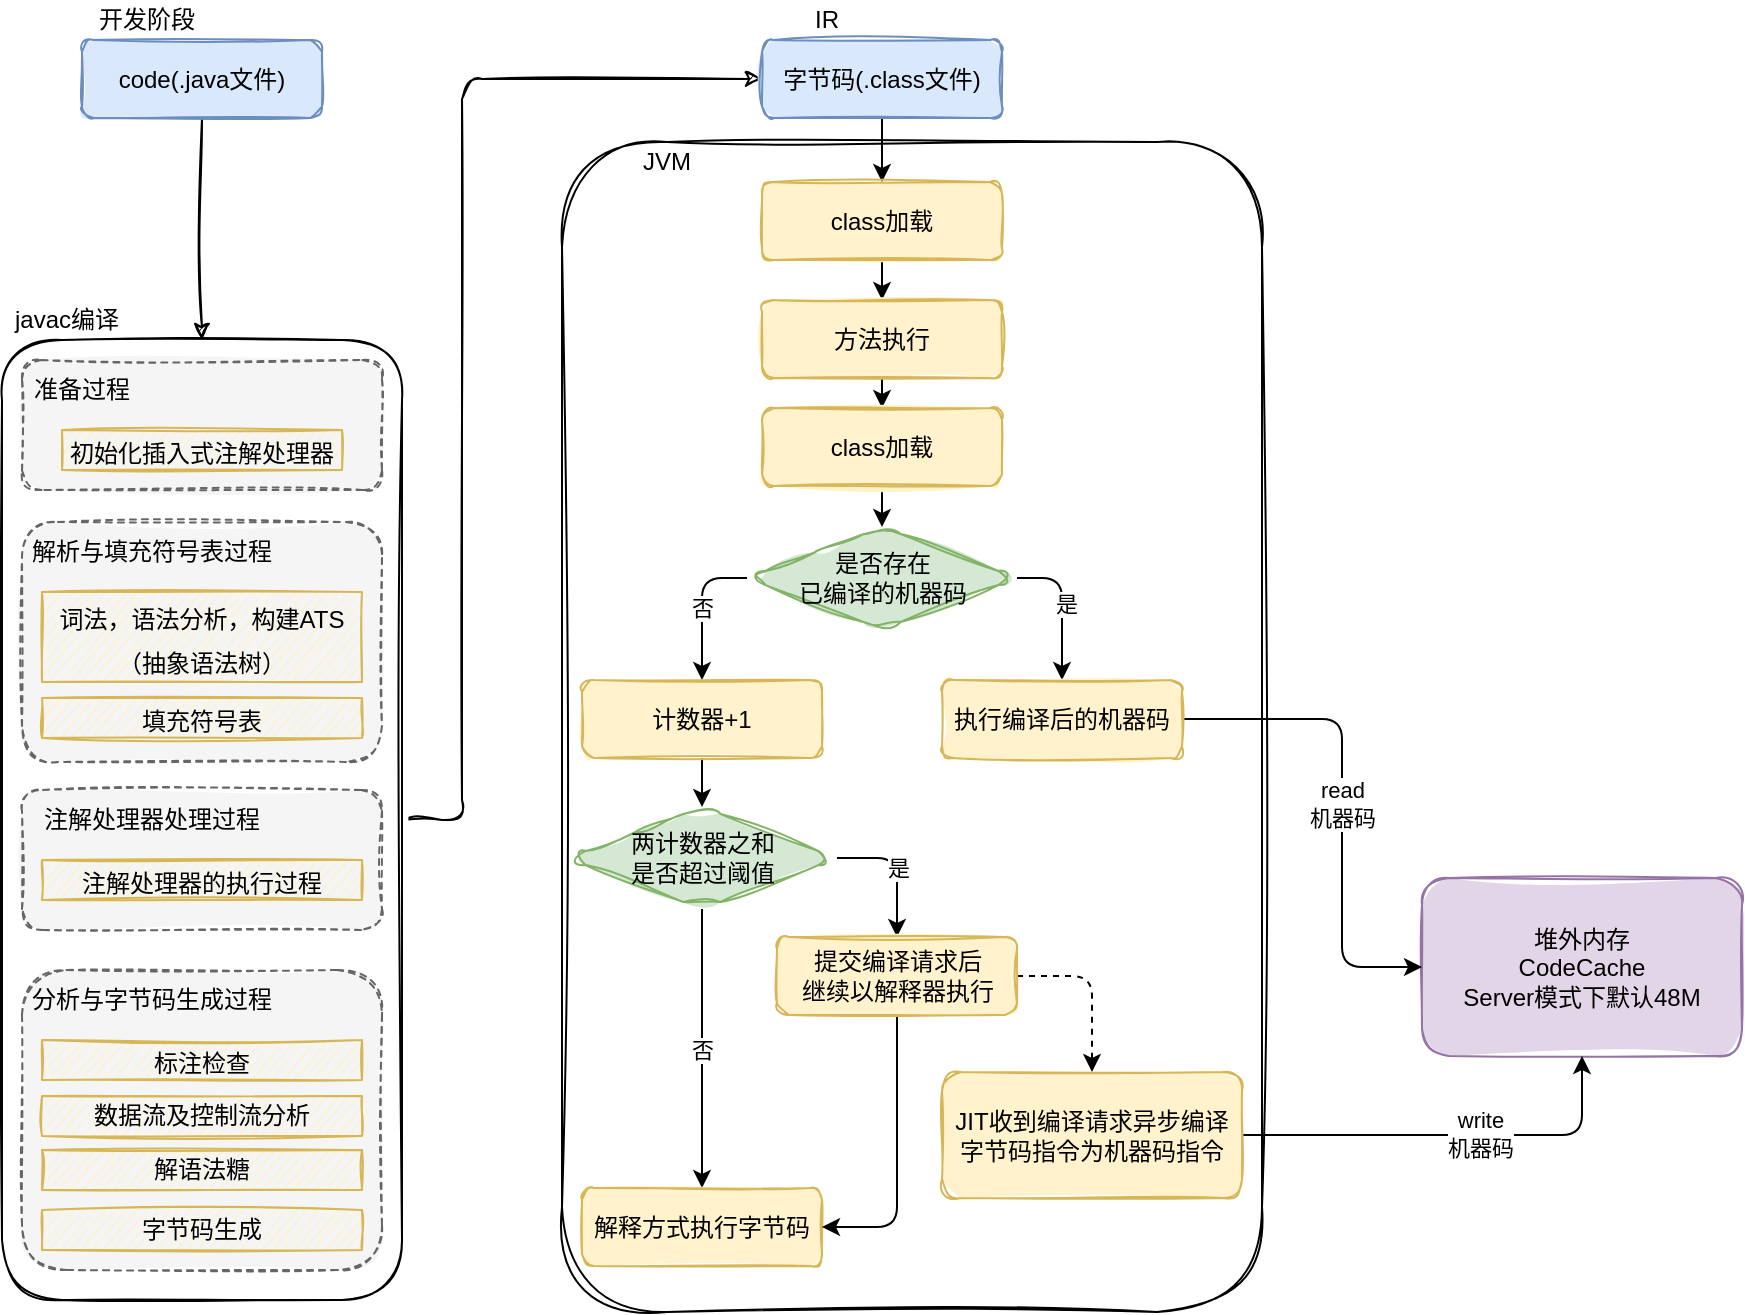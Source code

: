 <mxfile version="21.0.2" type="github">
  <diagram id="Yuw8eQQD934mDUAI04a5" name="第 1 页">
    <mxGraphModel dx="2049" dy="1077" grid="1" gridSize="10" guides="1" tooltips="1" connect="1" arrows="1" fold="1" page="1" pageScale="1" pageWidth="827" pageHeight="1169" math="0" shadow="0">
      <root>
        <mxCell id="0" />
        <mxCell id="1" parent="0" />
        <mxCell id="RqRscrc4wxtINAn6Nrad-32" value="" style="rounded=1;whiteSpace=wrap;html=1;fontSize=12;sketch=1;curveFitting=1;jiggle=2;" parent="1" vertex="1">
          <mxGeometry x="340" y="141" width="350" height="585" as="geometry" />
        </mxCell>
        <mxCell id="CGiCxy0xYhD0SzYtbKFs-1" style="edgeStyle=orthogonalEdgeStyle;rounded=1;orthogonalLoop=1;jettySize=auto;html=1;exitX=0.5;exitY=1;exitDx=0;exitDy=0;entryX=0.5;entryY=0;entryDx=0;entryDy=0;sketch=1;curveFitting=1;jiggle=2;" edge="1" parent="1" source="RqRscrc4wxtINAn6Nrad-1" target="RqRscrc4wxtINAn6Nrad-4">
          <mxGeometry relative="1" as="geometry" />
        </mxCell>
        <mxCell id="RqRscrc4wxtINAn6Nrad-1" value="&lt;div&gt;code(.java文件)&lt;br&gt;&lt;/div&gt;" style="rounded=1;whiteSpace=wrap;html=1;sketch=1;fillColor=#dae8fc;strokeColor=#6c8ebf;fillStyle=solid;" parent="1" vertex="1">
          <mxGeometry x="100" y="90" width="120" height="39" as="geometry" />
        </mxCell>
        <mxCell id="RqRscrc4wxtINAn6Nrad-2" value="开发阶段" style="text;html=1;strokeColor=none;fillColor=none;align=center;verticalAlign=middle;whiteSpace=wrap;rounded=0;sketch=1;" parent="1" vertex="1">
          <mxGeometry x="100" y="70" width="65" height="20" as="geometry" />
        </mxCell>
        <mxCell id="RqRscrc4wxtINAn6Nrad-31" style="edgeStyle=orthogonalEdgeStyle;rounded=1;orthogonalLoop=1;jettySize=auto;html=1;exitX=1;exitY=0.5;exitDx=0;exitDy=0;entryX=0;entryY=0.5;entryDx=0;entryDy=0;fontSize=12;sketch=1;curveFitting=1;jiggle=2;" parent="1" source="RqRscrc4wxtINAn6Nrad-4" target="RqRscrc4wxtINAn6Nrad-29" edge="1">
          <mxGeometry relative="1" as="geometry">
            <Array as="points">
              <mxPoint x="290" y="480" />
              <mxPoint x="290" y="110" />
            </Array>
          </mxGeometry>
        </mxCell>
        <mxCell id="RqRscrc4wxtINAn6Nrad-4" value="" style="rounded=1;whiteSpace=wrap;html=1;fontSize=18;sketch=1;shadow=0;glass=0;" parent="1" vertex="1">
          <mxGeometry x="60" y="240" width="200" height="480" as="geometry" />
        </mxCell>
        <mxCell id="RqRscrc4wxtINAn6Nrad-5" value="" style="rounded=1;whiteSpace=wrap;html=1;sketch=1;fillColor=#f5f5f5;strokeColor=#666666;fillStyle=solid;fontColor=#333333;dashed=1;" parent="1" vertex="1">
          <mxGeometry x="70" y="250" width="180" height="65" as="geometry" />
        </mxCell>
        <mxCell id="RqRscrc4wxtINAn6Nrad-6" value="准备过程" style="text;html=1;strokeColor=none;fillColor=none;align=center;verticalAlign=middle;whiteSpace=wrap;rounded=0;sketch=1;" parent="1" vertex="1">
          <mxGeometry x="70" y="255" width="60" height="20" as="geometry" />
        </mxCell>
        <mxCell id="RqRscrc4wxtINAn6Nrad-7" value="&lt;font style=&quot;font-size: 17px;&quot;&gt;&lt;font style=&quot;font-size: 16px;&quot;&gt;&lt;font style=&quot;font-size: 15px;&quot;&gt;&lt;font style=&quot;font-size: 14px;&quot;&gt;&lt;font style=&quot;font-size: 13px;&quot;&gt;&lt;font style=&quot;font-size: 12px;&quot;&gt;初始化插入式注解处理器&lt;/font&gt;&lt;/font&gt;&lt;/font&gt;&lt;/font&gt;&lt;/font&gt;&lt;/font&gt;" style="rounded=0;whiteSpace=wrap;html=1;fontSize=18;sketch=1;fillColor=#fff2cc;strokeColor=#d6b656;shadow=0;glass=0;" parent="1" vertex="1">
          <mxGeometry x="90" y="285" width="140" height="20" as="geometry" />
        </mxCell>
        <mxCell id="RqRscrc4wxtINAn6Nrad-8" value="" style="rounded=1;whiteSpace=wrap;html=1;sketch=1;fillColor=#f5f5f5;strokeColor=#666666;fillStyle=solid;fontColor=#333333;dashed=1;" parent="1" vertex="1">
          <mxGeometry x="70" y="331" width="180" height="120" as="geometry" />
        </mxCell>
        <mxCell id="RqRscrc4wxtINAn6Nrad-9" value="解析与填充符号表过程" style="text;html=1;strokeColor=none;fillColor=none;align=center;verticalAlign=middle;whiteSpace=wrap;rounded=0;sketch=1;" parent="1" vertex="1">
          <mxGeometry x="70" y="336" width="130" height="20" as="geometry" />
        </mxCell>
        <mxCell id="RqRscrc4wxtINAn6Nrad-10" value="&lt;font style=&quot;font-size: 17px;&quot;&gt;&lt;font style=&quot;font-size: 16px;&quot;&gt;&lt;font style=&quot;font-size: 15px;&quot;&gt;&lt;font style=&quot;font-size: 14px;&quot;&gt;&lt;font style=&quot;font-size: 13px;&quot;&gt;&lt;font style=&quot;font-size: 12px;&quot;&gt;词法，语法分析，构建ATS（抽象语法树）&lt;/font&gt;&lt;/font&gt;&lt;/font&gt;&lt;/font&gt;&lt;/font&gt;&lt;/font&gt;" style="rounded=0;whiteSpace=wrap;html=1;fontSize=18;sketch=1;fillColor=#fff2cc;strokeColor=#d6b656;shadow=0;glass=0;" parent="1" vertex="1">
          <mxGeometry x="80" y="366" width="160" height="45" as="geometry" />
        </mxCell>
        <mxCell id="RqRscrc4wxtINAn6Nrad-11" value="&lt;font style=&quot;font-size: 17px;&quot;&gt;&lt;font style=&quot;font-size: 16px;&quot;&gt;&lt;font style=&quot;font-size: 15px;&quot;&gt;&lt;font style=&quot;font-size: 14px;&quot;&gt;&lt;font style=&quot;font-size: 13px;&quot;&gt;&lt;font style=&quot;font-size: 12px;&quot;&gt;填充符号表&lt;/font&gt;&lt;/font&gt;&lt;/font&gt;&lt;/font&gt;&lt;/font&gt;&lt;/font&gt;" style="rounded=0;whiteSpace=wrap;html=1;fontSize=18;sketch=1;fillColor=#fff2cc;strokeColor=#d6b656;shadow=0;glass=0;" parent="1" vertex="1">
          <mxGeometry x="80" y="419" width="160" height="20" as="geometry" />
        </mxCell>
        <mxCell id="RqRscrc4wxtINAn6Nrad-15" value="" style="rounded=1;whiteSpace=wrap;html=1;sketch=1;fillColor=#f5f5f5;strokeColor=#666666;fillStyle=solid;fontColor=#333333;dashed=1;" parent="1" vertex="1">
          <mxGeometry x="70" y="465" width="180" height="70" as="geometry" />
        </mxCell>
        <mxCell id="RqRscrc4wxtINAn6Nrad-16" value="注解处理器处理过程" style="text;html=1;strokeColor=none;fillColor=none;align=center;verticalAlign=middle;whiteSpace=wrap;rounded=0;sketch=1;" parent="1" vertex="1">
          <mxGeometry x="70" y="470" width="130" height="20" as="geometry" />
        </mxCell>
        <mxCell id="RqRscrc4wxtINAn6Nrad-17" value="&lt;font style=&quot;font-size: 17px;&quot;&gt;&lt;font style=&quot;font-size: 16px;&quot;&gt;&lt;font style=&quot;font-size: 15px;&quot;&gt;&lt;font style=&quot;font-size: 14px;&quot;&gt;&lt;font style=&quot;font-size: 13px;&quot;&gt;&lt;font style=&quot;font-size: 12px;&quot;&gt;注解处理器的执行过程&lt;/font&gt;&lt;/font&gt;&lt;/font&gt;&lt;/font&gt;&lt;/font&gt;&lt;/font&gt;" style="rounded=0;whiteSpace=wrap;html=1;fontSize=18;sketch=1;fillColor=#fff2cc;strokeColor=#d6b656;shadow=0;glass=0;" parent="1" vertex="1">
          <mxGeometry x="80" y="500" width="160" height="20" as="geometry" />
        </mxCell>
        <mxCell id="RqRscrc4wxtINAn6Nrad-19" value="" style="rounded=1;whiteSpace=wrap;html=1;sketch=1;fillColor=#f5f5f5;strokeColor=#666666;fillStyle=solid;fontColor=#333333;dashed=1;" parent="1" vertex="1">
          <mxGeometry x="70" y="555" width="180" height="150" as="geometry" />
        </mxCell>
        <mxCell id="RqRscrc4wxtINAn6Nrad-20" value="分析与字节码生成过程" style="text;html=1;strokeColor=none;fillColor=none;align=center;verticalAlign=middle;whiteSpace=wrap;rounded=0;sketch=1;" parent="1" vertex="1">
          <mxGeometry x="70" y="560" width="130" height="20" as="geometry" />
        </mxCell>
        <mxCell id="RqRscrc4wxtINAn6Nrad-21" value="&lt;font style=&quot;font-size: 17px;&quot;&gt;&lt;font style=&quot;font-size: 16px;&quot;&gt;&lt;font style=&quot;font-size: 15px;&quot;&gt;&lt;font style=&quot;font-size: 14px;&quot;&gt;&lt;font style=&quot;font-size: 13px;&quot;&gt;&lt;font style=&quot;font-size: 12px;&quot;&gt;标注检查&lt;/font&gt;&lt;/font&gt;&lt;/font&gt;&lt;/font&gt;&lt;/font&gt;&lt;/font&gt;" style="rounded=0;whiteSpace=wrap;html=1;fontSize=18;sketch=1;fillColor=#fff2cc;strokeColor=#d6b656;shadow=0;glass=0;" parent="1" vertex="1">
          <mxGeometry x="80" y="590" width="160" height="20" as="geometry" />
        </mxCell>
        <mxCell id="RqRscrc4wxtINAn6Nrad-22" value="&lt;span style=&quot;font-size: 12px;&quot;&gt;数据流及控制流分析&lt;/span&gt;" style="rounded=0;whiteSpace=wrap;html=1;fontSize=12;sketch=1;fillColor=#fff2cc;strokeColor=#d6b656;shadow=0;glass=0;fontStyle=0;align=center;" parent="1" vertex="1">
          <mxGeometry x="80" y="618" width="160" height="20" as="geometry" />
        </mxCell>
        <mxCell id="RqRscrc4wxtINAn6Nrad-23" value="&lt;span style=&quot;font-size: 12px;&quot;&gt;解语法糖&lt;/span&gt;" style="rounded=0;whiteSpace=wrap;html=1;fontSize=12;sketch=1;fillColor=#fff2cc;strokeColor=#d6b656;shadow=0;glass=0;fontStyle=0;align=center;" parent="1" vertex="1">
          <mxGeometry x="80" y="645" width="160" height="20" as="geometry" />
        </mxCell>
        <mxCell id="RqRscrc4wxtINAn6Nrad-24" value="&lt;span style=&quot;font-size: 12px;&quot;&gt;字节码生成&lt;/span&gt;" style="rounded=0;whiteSpace=wrap;html=1;fontSize=12;sketch=1;fillColor=#fff2cc;strokeColor=#d6b656;shadow=0;glass=0;fontStyle=0;align=center;" parent="1" vertex="1">
          <mxGeometry x="80" y="675" width="160" height="20" as="geometry" />
        </mxCell>
        <mxCell id="RqRscrc4wxtINAn6Nrad-25" value="javac编译" style="text;html=1;strokeColor=none;fillColor=none;align=center;verticalAlign=middle;whiteSpace=wrap;rounded=0;sketch=1;" parent="1" vertex="1">
          <mxGeometry x="60" y="220" width="65" height="20" as="geometry" />
        </mxCell>
        <mxCell id="CGiCxy0xYhD0SzYtbKFs-39" style="edgeStyle=orthogonalEdgeStyle;rounded=1;orthogonalLoop=1;jettySize=auto;html=1;exitX=0.5;exitY=1;exitDx=0;exitDy=0;entryX=0.5;entryY=0;entryDx=0;entryDy=0;" edge="1" parent="1" source="RqRscrc4wxtINAn6Nrad-29" target="CGiCxy0xYhD0SzYtbKFs-4">
          <mxGeometry relative="1" as="geometry" />
        </mxCell>
        <mxCell id="RqRscrc4wxtINAn6Nrad-29" value="字节码(.class文件)" style="rounded=1;whiteSpace=wrap;html=1;sketch=1;fillColor=#dae8fc;strokeColor=#6c8ebf;fillStyle=solid;" parent="1" vertex="1">
          <mxGeometry x="440" y="90" width="120" height="39" as="geometry" />
        </mxCell>
        <mxCell id="RqRscrc4wxtINAn6Nrad-30" value="IR" style="text;html=1;strokeColor=none;fillColor=none;align=center;verticalAlign=middle;whiteSpace=wrap;rounded=0;sketch=1;" parent="1" vertex="1">
          <mxGeometry x="440" y="70" width="65" height="20" as="geometry" />
        </mxCell>
        <mxCell id="RqRscrc4wxtINAn6Nrad-66" value="JVM" style="text;html=1;strokeColor=none;fillColor=none;align=center;verticalAlign=middle;whiteSpace=wrap;rounded=0;sketch=1;" parent="1" vertex="1">
          <mxGeometry x="360" y="141" width="65" height="20" as="geometry" />
        </mxCell>
        <mxCell id="CGiCxy0xYhD0SzYtbKFs-36" style="edgeStyle=orthogonalEdgeStyle;rounded=0;orthogonalLoop=1;jettySize=auto;html=1;exitX=0.5;exitY=1;exitDx=0;exitDy=0;entryX=0.5;entryY=0;entryDx=0;entryDy=0;" edge="1" parent="1" source="CGiCxy0xYhD0SzYtbKFs-4" target="CGiCxy0xYhD0SzYtbKFs-5">
          <mxGeometry relative="1" as="geometry" />
        </mxCell>
        <mxCell id="CGiCxy0xYhD0SzYtbKFs-38" value="" style="edgeStyle=orthogonalEdgeStyle;rounded=1;orthogonalLoop=1;jettySize=auto;html=1;" edge="1" parent="1" source="CGiCxy0xYhD0SzYtbKFs-4" target="CGiCxy0xYhD0SzYtbKFs-37">
          <mxGeometry relative="1" as="geometry" />
        </mxCell>
        <mxCell id="CGiCxy0xYhD0SzYtbKFs-4" value="class加载" style="rounded=1;whiteSpace=wrap;html=1;sketch=1;fillColor=#fff2cc;strokeColor=#d6b656;fillStyle=solid;" vertex="1" parent="1">
          <mxGeometry x="440" y="161" width="120" height="39" as="geometry" />
        </mxCell>
        <mxCell id="CGiCxy0xYhD0SzYtbKFs-8" value="" style="edgeStyle=orthogonalEdgeStyle;rounded=1;orthogonalLoop=1;jettySize=auto;html=1;" edge="1" parent="1" source="CGiCxy0xYhD0SzYtbKFs-5" target="CGiCxy0xYhD0SzYtbKFs-7">
          <mxGeometry relative="1" as="geometry" />
        </mxCell>
        <mxCell id="CGiCxy0xYhD0SzYtbKFs-5" value="方法执行" style="rounded=1;whiteSpace=wrap;html=1;sketch=1;fillColor=#fff2cc;strokeColor=#d6b656;fillStyle=solid;" vertex="1" parent="1">
          <mxGeometry x="440" y="220" width="120" height="39" as="geometry" />
        </mxCell>
        <mxCell id="CGiCxy0xYhD0SzYtbKFs-10" style="edgeStyle=orthogonalEdgeStyle;rounded=1;orthogonalLoop=1;jettySize=auto;html=1;exitX=1;exitY=0.5;exitDx=0;exitDy=0;entryX=0.5;entryY=0;entryDx=0;entryDy=0;" edge="1" parent="1" source="CGiCxy0xYhD0SzYtbKFs-7" target="CGiCxy0xYhD0SzYtbKFs-16">
          <mxGeometry relative="1" as="geometry">
            <mxPoint x="610" y="410" as="targetPoint" />
          </mxGeometry>
        </mxCell>
        <mxCell id="CGiCxy0xYhD0SzYtbKFs-15" value="是" style="edgeLabel;html=1;align=center;verticalAlign=middle;resizable=0;points=[];" vertex="1" connectable="0" parent="CGiCxy0xYhD0SzYtbKFs-10">
          <mxGeometry x="-0.048" y="2" relative="1" as="geometry">
            <mxPoint as="offset" />
          </mxGeometry>
        </mxCell>
        <mxCell id="CGiCxy0xYhD0SzYtbKFs-12" value="否" style="edgeStyle=orthogonalEdgeStyle;rounded=1;orthogonalLoop=1;jettySize=auto;html=1;exitX=0;exitY=0.5;exitDx=0;exitDy=0;entryX=0.5;entryY=0;entryDx=0;entryDy=0;" edge="1" parent="1" source="CGiCxy0xYhD0SzYtbKFs-7" target="CGiCxy0xYhD0SzYtbKFs-11">
          <mxGeometry relative="1" as="geometry" />
        </mxCell>
        <mxCell id="CGiCxy0xYhD0SzYtbKFs-7" value="&lt;div&gt;是否存在&lt;/div&gt;&lt;div&gt;已编译的机器码&lt;/div&gt;" style="rhombus;whiteSpace=wrap;html=1;fontSize=12;fillColor=#d5e8d4;strokeColor=#82b366;fillStyle=solid;rounded=1;sketch=1;curveFitting=1;jiggle=2;" vertex="1" parent="1">
          <mxGeometry x="432.5" y="333.5" width="135" height="51" as="geometry" />
        </mxCell>
        <mxCell id="CGiCxy0xYhD0SzYtbKFs-21" style="edgeStyle=orthogonalEdgeStyle;rounded=1;orthogonalLoop=1;jettySize=auto;html=1;exitX=0.5;exitY=1;exitDx=0;exitDy=0;entryX=0.5;entryY=0;entryDx=0;entryDy=0;" edge="1" parent="1" source="CGiCxy0xYhD0SzYtbKFs-11" target="CGiCxy0xYhD0SzYtbKFs-20">
          <mxGeometry relative="1" as="geometry" />
        </mxCell>
        <mxCell id="CGiCxy0xYhD0SzYtbKFs-11" value="计数器+1" style="rounded=1;whiteSpace=wrap;html=1;sketch=1;fillColor=#fff2cc;strokeColor=#d6b656;fillStyle=solid;" vertex="1" parent="1">
          <mxGeometry x="350" y="410" width="120" height="39" as="geometry" />
        </mxCell>
        <mxCell id="CGiCxy0xYhD0SzYtbKFs-13" value="&lt;div&gt;堆外内存&lt;/div&gt;&lt;div&gt;CodeCache&lt;br&gt;&lt;/div&gt;&lt;div&gt;Server模式下默认48M&lt;br&gt;&lt;/div&gt;" style="rounded=1;whiteSpace=wrap;html=1;sketch=1;fillColor=#e1d5e7;strokeColor=#9673a6;fillStyle=solid;" vertex="1" parent="1">
          <mxGeometry x="770" y="509" width="160" height="89" as="geometry" />
        </mxCell>
        <mxCell id="CGiCxy0xYhD0SzYtbKFs-19" value="&lt;div&gt;read&lt;/div&gt;&lt;div&gt;机器码&lt;br&gt;&lt;/div&gt;" style="edgeStyle=orthogonalEdgeStyle;rounded=1;orthogonalLoop=1;jettySize=auto;html=1;exitX=1;exitY=0.5;exitDx=0;exitDy=0;entryX=0;entryY=0.5;entryDx=0;entryDy=0;" edge="1" parent="1" source="CGiCxy0xYhD0SzYtbKFs-16" target="CGiCxy0xYhD0SzYtbKFs-13">
          <mxGeometry relative="1" as="geometry">
            <Array as="points">
              <mxPoint x="730" y="430" />
              <mxPoint x="730" y="554" />
            </Array>
          </mxGeometry>
        </mxCell>
        <mxCell id="CGiCxy0xYhD0SzYtbKFs-16" value="执行编译后的机器码" style="rounded=1;whiteSpace=wrap;html=1;sketch=1;fillColor=#fff2cc;strokeColor=#d6b656;fillStyle=solid;" vertex="1" parent="1">
          <mxGeometry x="530" y="410" width="120" height="39" as="geometry" />
        </mxCell>
        <mxCell id="CGiCxy0xYhD0SzYtbKFs-24" value="否" style="edgeStyle=orthogonalEdgeStyle;rounded=1;orthogonalLoop=1;jettySize=auto;html=1;exitX=0.5;exitY=1;exitDx=0;exitDy=0;entryX=0.5;entryY=0;entryDx=0;entryDy=0;" edge="1" parent="1" source="CGiCxy0xYhD0SzYtbKFs-20" target="CGiCxy0xYhD0SzYtbKFs-23">
          <mxGeometry relative="1" as="geometry" />
        </mxCell>
        <mxCell id="CGiCxy0xYhD0SzYtbKFs-29" value="是" style="edgeStyle=orthogonalEdgeStyle;rounded=1;orthogonalLoop=1;jettySize=auto;html=1;exitX=1;exitY=0.5;exitDx=0;exitDy=0;entryX=0.5;entryY=0;entryDx=0;entryDy=0;" edge="1" parent="1" source="CGiCxy0xYhD0SzYtbKFs-20" target="CGiCxy0xYhD0SzYtbKFs-28">
          <mxGeometry relative="1" as="geometry" />
        </mxCell>
        <mxCell id="CGiCxy0xYhD0SzYtbKFs-20" value="&lt;div&gt;两计数器之和&lt;/div&gt;&lt;div&gt;是否超过阈值&lt;/div&gt;" style="rhombus;whiteSpace=wrap;html=1;fontSize=12;fillColor=#d5e8d4;strokeColor=#82b366;fillStyle=solid;rounded=1;sketch=1;curveFitting=1;jiggle=2;" vertex="1" parent="1">
          <mxGeometry x="342.5" y="473.5" width="135" height="51" as="geometry" />
        </mxCell>
        <mxCell id="CGiCxy0xYhD0SzYtbKFs-23" value="解释方式执行字节码" style="rounded=1;whiteSpace=wrap;html=1;sketch=1;fillColor=#fff2cc;strokeColor=#d6b656;fillStyle=solid;" vertex="1" parent="1">
          <mxGeometry x="350" y="664" width="120" height="39" as="geometry" />
        </mxCell>
        <mxCell id="CGiCxy0xYhD0SzYtbKFs-30" style="edgeStyle=orthogonalEdgeStyle;rounded=1;orthogonalLoop=1;jettySize=auto;html=1;exitX=0.5;exitY=1;exitDx=0;exitDy=0;entryX=1;entryY=0.5;entryDx=0;entryDy=0;" edge="1" parent="1" source="CGiCxy0xYhD0SzYtbKFs-28" target="CGiCxy0xYhD0SzYtbKFs-23">
          <mxGeometry relative="1" as="geometry" />
        </mxCell>
        <mxCell id="CGiCxy0xYhD0SzYtbKFs-32" style="edgeStyle=orthogonalEdgeStyle;rounded=1;orthogonalLoop=1;jettySize=auto;html=1;exitX=1;exitY=0.5;exitDx=0;exitDy=0;entryX=0.5;entryY=0;entryDx=0;entryDy=0;dashed=1;" edge="1" parent="1" source="CGiCxy0xYhD0SzYtbKFs-28" target="CGiCxy0xYhD0SzYtbKFs-31">
          <mxGeometry relative="1" as="geometry" />
        </mxCell>
        <mxCell id="CGiCxy0xYhD0SzYtbKFs-28" value="&lt;div&gt;提交编译请求后&lt;/div&gt;&lt;div&gt;继续以解释器执行&lt;br&gt;&lt;/div&gt;" style="rounded=1;whiteSpace=wrap;html=1;sketch=1;fillColor=#fff2cc;strokeColor=#d6b656;fillStyle=solid;" vertex="1" parent="1">
          <mxGeometry x="447.5" y="538.5" width="120" height="39" as="geometry" />
        </mxCell>
        <mxCell id="CGiCxy0xYhD0SzYtbKFs-33" style="edgeStyle=orthogonalEdgeStyle;rounded=1;orthogonalLoop=1;jettySize=auto;html=1;exitX=1;exitY=0.5;exitDx=0;exitDy=0;entryX=0.5;entryY=1;entryDx=0;entryDy=0;" edge="1" parent="1" source="CGiCxy0xYhD0SzYtbKFs-31" target="CGiCxy0xYhD0SzYtbKFs-13">
          <mxGeometry relative="1" as="geometry" />
        </mxCell>
        <mxCell id="CGiCxy0xYhD0SzYtbKFs-34" value="&lt;div&gt;write&lt;/div&gt;&lt;div&gt;机器码&lt;br&gt;&lt;/div&gt;" style="edgeLabel;html=1;align=center;verticalAlign=middle;resizable=0;points=[];" vertex="1" connectable="0" parent="CGiCxy0xYhD0SzYtbKFs-33">
          <mxGeometry x="0.133" y="2" relative="1" as="geometry">
            <mxPoint y="1" as="offset" />
          </mxGeometry>
        </mxCell>
        <mxCell id="CGiCxy0xYhD0SzYtbKFs-31" value="JIT收到编译请求异步编译字节码指令为机器码指令" style="rounded=1;whiteSpace=wrap;html=1;sketch=1;fillColor=#fff2cc;strokeColor=#d6b656;fillStyle=solid;" vertex="1" parent="1">
          <mxGeometry x="530" y="606" width="150" height="63" as="geometry" />
        </mxCell>
        <mxCell id="CGiCxy0xYhD0SzYtbKFs-37" value="class加载" style="rounded=1;whiteSpace=wrap;html=1;sketch=1;fillColor=#fff2cc;strokeColor=#d6b656;fillStyle=solid;" vertex="1" parent="1">
          <mxGeometry x="440" y="274" width="120" height="39" as="geometry" />
        </mxCell>
      </root>
    </mxGraphModel>
  </diagram>
</mxfile>
